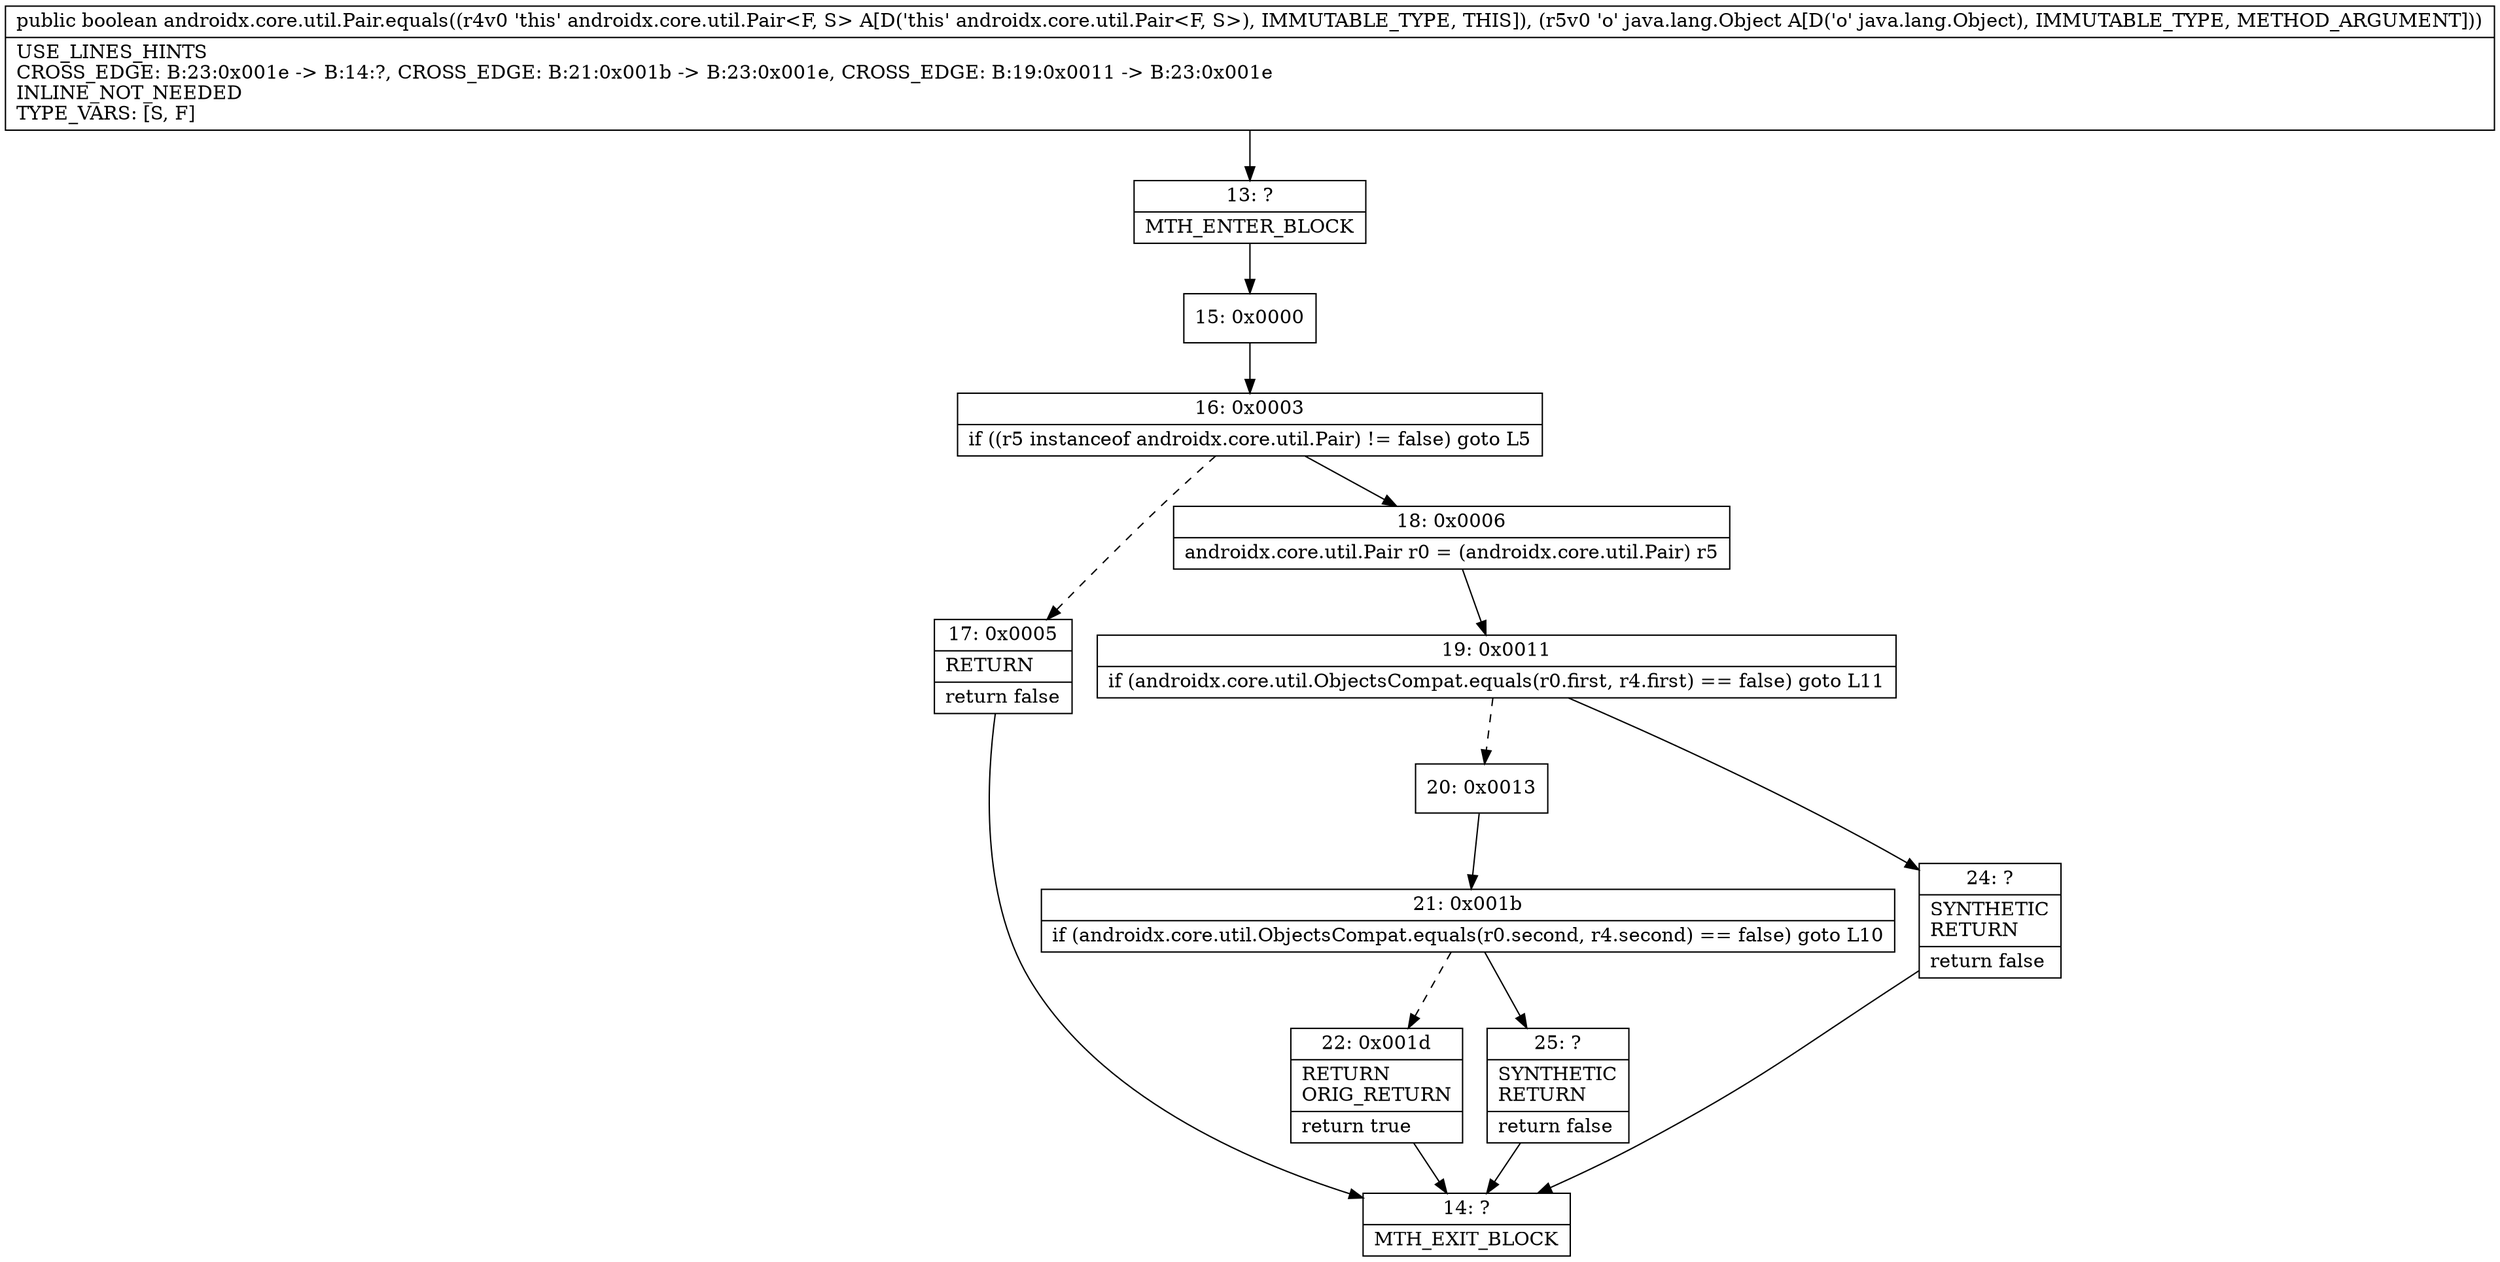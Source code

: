 digraph "CFG forandroidx.core.util.Pair.equals(Ljava\/lang\/Object;)Z" {
Node_13 [shape=record,label="{13\:\ ?|MTH_ENTER_BLOCK\l}"];
Node_15 [shape=record,label="{15\:\ 0x0000}"];
Node_16 [shape=record,label="{16\:\ 0x0003|if ((r5 instanceof androidx.core.util.Pair) != false) goto L5\l}"];
Node_17 [shape=record,label="{17\:\ 0x0005|RETURN\l|return false\l}"];
Node_14 [shape=record,label="{14\:\ ?|MTH_EXIT_BLOCK\l}"];
Node_18 [shape=record,label="{18\:\ 0x0006|androidx.core.util.Pair r0 = (androidx.core.util.Pair) r5\l}"];
Node_19 [shape=record,label="{19\:\ 0x0011|if (androidx.core.util.ObjectsCompat.equals(r0.first, r4.first) == false) goto L11\l}"];
Node_20 [shape=record,label="{20\:\ 0x0013}"];
Node_21 [shape=record,label="{21\:\ 0x001b|if (androidx.core.util.ObjectsCompat.equals(r0.second, r4.second) == false) goto L10\l}"];
Node_22 [shape=record,label="{22\:\ 0x001d|RETURN\lORIG_RETURN\l|return true\l}"];
Node_25 [shape=record,label="{25\:\ ?|SYNTHETIC\lRETURN\l|return false\l}"];
Node_24 [shape=record,label="{24\:\ ?|SYNTHETIC\lRETURN\l|return false\l}"];
MethodNode[shape=record,label="{public boolean androidx.core.util.Pair.equals((r4v0 'this' androidx.core.util.Pair\<F, S\> A[D('this' androidx.core.util.Pair\<F, S\>), IMMUTABLE_TYPE, THIS]), (r5v0 'o' java.lang.Object A[D('o' java.lang.Object), IMMUTABLE_TYPE, METHOD_ARGUMENT]))  | USE_LINES_HINTS\lCROSS_EDGE: B:23:0x001e \-\> B:14:?, CROSS_EDGE: B:21:0x001b \-\> B:23:0x001e, CROSS_EDGE: B:19:0x0011 \-\> B:23:0x001e\lINLINE_NOT_NEEDED\lTYPE_VARS: [S, F]\l}"];
MethodNode -> Node_13;Node_13 -> Node_15;
Node_15 -> Node_16;
Node_16 -> Node_17[style=dashed];
Node_16 -> Node_18;
Node_17 -> Node_14;
Node_18 -> Node_19;
Node_19 -> Node_20[style=dashed];
Node_19 -> Node_24;
Node_20 -> Node_21;
Node_21 -> Node_22[style=dashed];
Node_21 -> Node_25;
Node_22 -> Node_14;
Node_25 -> Node_14;
Node_24 -> Node_14;
}


